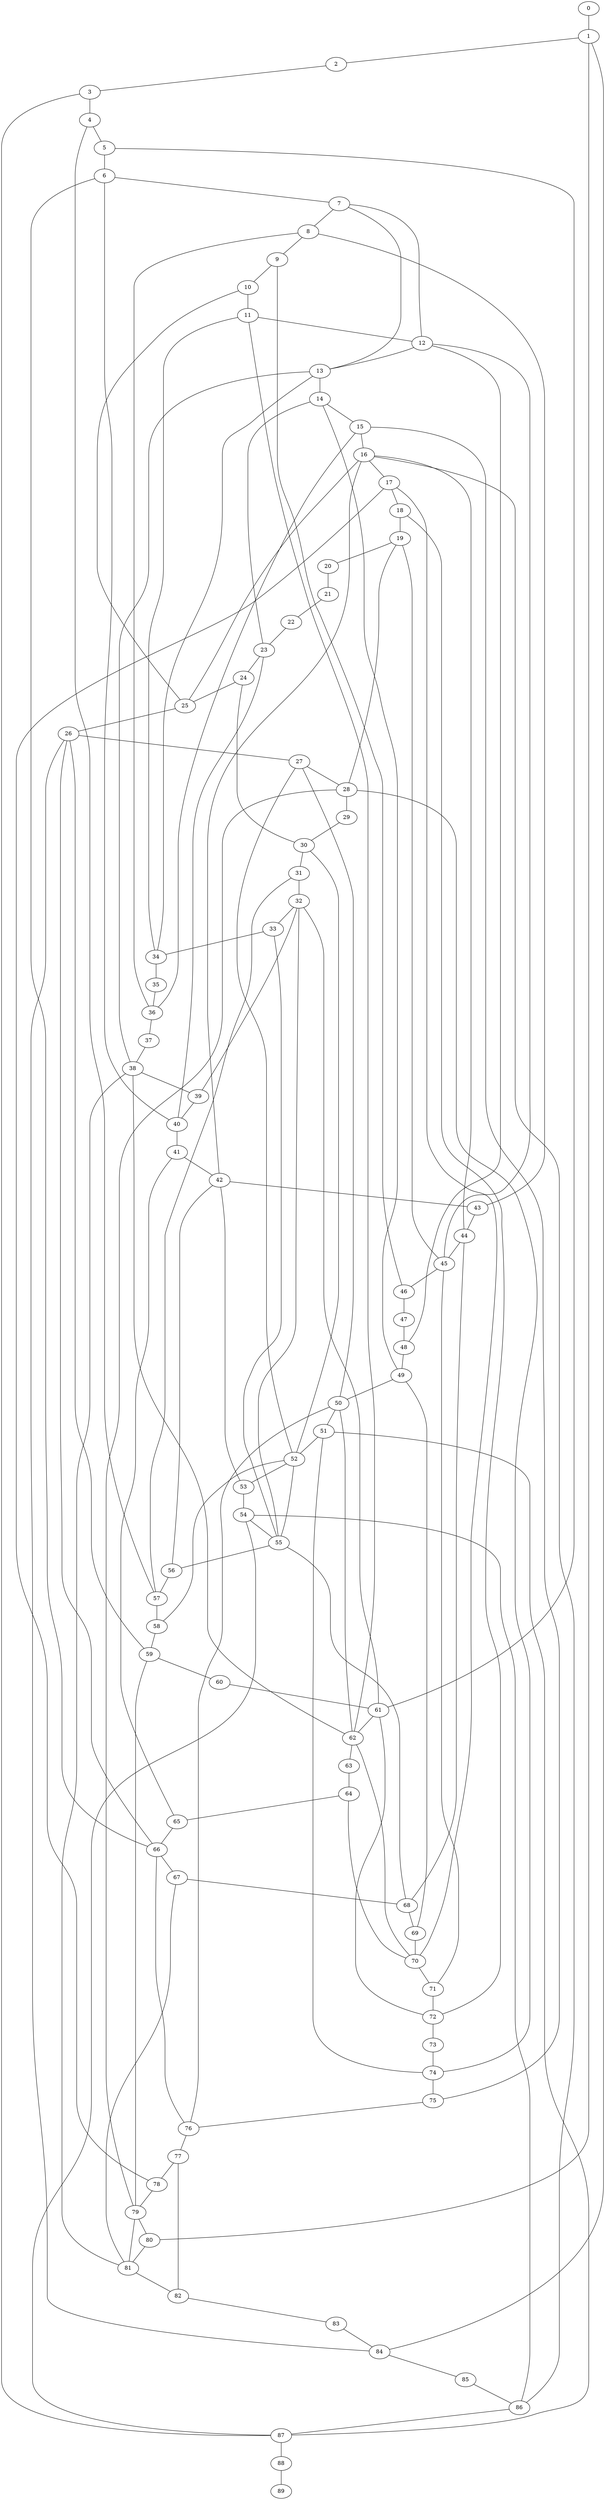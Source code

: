 
graph graphname {
    0 -- 1
1 -- 2
1 -- 84
1 -- 80
2 -- 3
3 -- 4
3 -- 87
4 -- 5
4 -- 57
5 -- 6
5 -- 61
6 -- 7
6 -- 40
6 -- 66
7 -- 8
7 -- 12
7 -- 13
8 -- 9
8 -- 36
8 -- 43
9 -- 10
9 -- 46
10 -- 11
10 -- 25
11 -- 12
11 -- 34
11 -- 62
12 -- 13
12 -- 45
12 -- 48
13 -- 14
13 -- 38
13 -- 34
14 -- 15
14 -- 23
14 -- 49
15 -- 16
15 -- 36
15 -- 75
16 -- 17
16 -- 42
16 -- 25
16 -- 86
16 -- 44
17 -- 18
17 -- 70
17 -- 78
18 -- 19
18 -- 72
19 -- 20
19 -- 28
19 -- 45
20 -- 21
21 -- 22
22 -- 23
23 -- 24
23 -- 40
24 -- 25
24 -- 30
25 -- 26
26 -- 27
26 -- 59
26 -- 66
26 -- 84
27 -- 28
27 -- 52
27 -- 50
28 -- 29
28 -- 74
28 -- 79
29 -- 30
30 -- 31
30 -- 52
31 -- 32
31 -- 57
32 -- 33
32 -- 55
32 -- 61
32 -- 39
33 -- 34
33 -- 55
34 -- 35
35 -- 36
36 -- 37
37 -- 38
38 -- 39
38 -- 62
38 -- 81
39 -- 40
40 -- 41
41 -- 42
41 -- 65
42 -- 43
42 -- 53
42 -- 56
43 -- 44
44 -- 45
44 -- 68
45 -- 46
45 -- 71
46 -- 47
47 -- 48
48 -- 49
49 -- 50
49 -- 69
50 -- 51
50 -- 76
50 -- 62
51 -- 52
51 -- 74
51 -- 87
52 -- 53
52 -- 55
52 -- 58
53 -- 54
54 -- 55
54 -- 86
54 -- 87
55 -- 56
55 -- 68
56 -- 57
57 -- 58
58 -- 59
59 -- 60
59 -- 79
60 -- 61
61 -- 62
61 -- 72
62 -- 63
62 -- 70
63 -- 64
64 -- 65
64 -- 70
65 -- 66
66 -- 67
66 -- 76
67 -- 68
67 -- 81
68 -- 69
69 -- 70
70 -- 71
71 -- 72
72 -- 73
73 -- 74
74 -- 75
75 -- 76
76 -- 77
77 -- 78
77 -- 82
78 -- 79
79 -- 80
79 -- 81
80 -- 81
81 -- 82
82 -- 83
83 -- 84
84 -- 85
85 -- 86
86 -- 87
87 -- 88
88 -- 89

}
